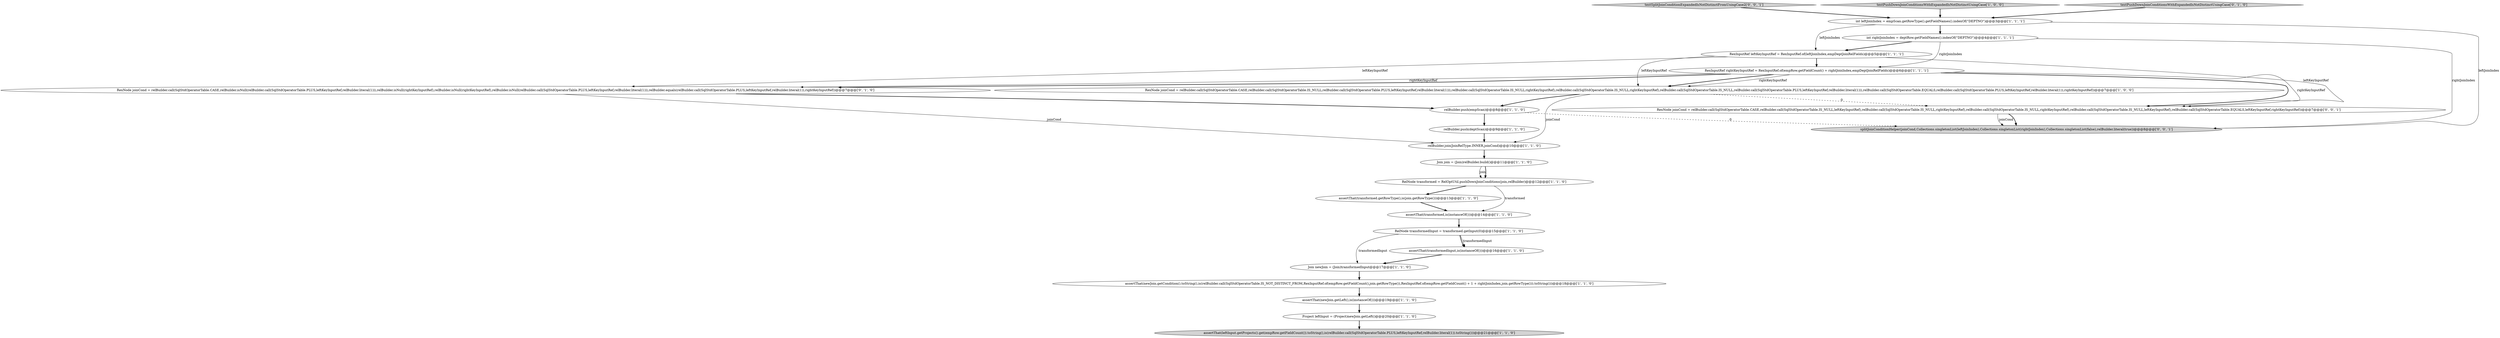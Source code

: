 digraph {
24 [style = filled, label = "splitJoinConditionHelper(joinCond,Collections.singletonList(leftJoinIndex),Collections.singletonList(rightJoinIndex),Collections.singletonList(false),relBuilder.literal(true))@@@8@@@['0', '0', '1']", fillcolor = lightgray, shape = ellipse image = "AAA0AAABBB3BBB"];
15 [style = filled, label = "assertThat(leftInput.getProjects().get(empRow.getFieldCount()).toString(),is(relBuilder.call(SqlStdOperatorTable.PLUS,leftKeyInputRef,relBuilder.literal(1)).toString()))@@@21@@@['1', '1', '0']", fillcolor = lightgray, shape = ellipse image = "AAA0AAABBB1BBB"];
11 [style = filled, label = "RelNode transformedInput = transformed.getInput(0)@@@15@@@['1', '1', '0']", fillcolor = white, shape = ellipse image = "AAA0AAABBB1BBB"];
19 [style = filled, label = "assertThat(transformedInput,is(instanceOf()))@@@16@@@['1', '1', '0']", fillcolor = white, shape = ellipse image = "AAA0AAABBB1BBB"];
21 [style = filled, label = "RexNode joinCond = relBuilder.call(SqlStdOperatorTable.CASE,relBuilder.isNull(relBuilder.call(SqlStdOperatorTable.PLUS,leftKeyInputRef,relBuilder.literal(1))),relBuilder.isNull(rightKeyInputRef),relBuilder.isNull(rightKeyInputRef),relBuilder.isNull(relBuilder.call(SqlStdOperatorTable.PLUS,leftKeyInputRef,relBuilder.literal(1))),relBuilder.equals(relBuilder.call(SqlStdOperatorTable.PLUS,leftKeyInputRef,relBuilder.literal(1)),rightKeyInputRef))@@@7@@@['0', '1', '0']", fillcolor = white, shape = ellipse image = "AAA0AAABBB2BBB"];
7 [style = filled, label = "Project leftInput = (Project)newJoin.getLeft()@@@20@@@['1', '1', '0']", fillcolor = white, shape = ellipse image = "AAA0AAABBB1BBB"];
12 [style = filled, label = "int leftJoinIndex = empScan.getRowType().getFieldNames().indexOf(\"DEPTNO\")@@@3@@@['1', '1', '1']", fillcolor = white, shape = ellipse image = "AAA0AAABBB1BBB"];
3 [style = filled, label = "assertThat(newJoin.getLeft(),is(instanceOf()))@@@19@@@['1', '1', '0']", fillcolor = white, shape = ellipse image = "AAA0AAABBB1BBB"];
22 [style = filled, label = "testSplitJoinConditionExpandedIsNotDistinctFromUsingCase2['0', '0', '1']", fillcolor = lightgray, shape = diamond image = "AAA0AAABBB3BBB"];
4 [style = filled, label = "testPushDownJoinConditionsWithExpandedIsNotDistinctUsingCase['1', '0', '0']", fillcolor = lightgray, shape = diamond image = "AAA0AAABBB1BBB"];
23 [style = filled, label = "RexNode joinCond = relBuilder.call(SqlStdOperatorTable.CASE,relBuilder.call(SqlStdOperatorTable.IS_NULL,leftKeyInputRef),relBuilder.call(SqlStdOperatorTable.IS_NULL,rightKeyInputRef),relBuilder.call(SqlStdOperatorTable.IS_NULL,rightKeyInputRef),relBuilder.call(SqlStdOperatorTable.IS_NULL,leftKeyInputRef),relBuilder.call(SqlStdOperatorTable.EQUALS,leftKeyInputRef,rightKeyInputRef))@@@7@@@['0', '0', '1']", fillcolor = white, shape = ellipse image = "AAA0AAABBB3BBB"];
18 [style = filled, label = "assertThat(transformed,is(instanceOf()))@@@14@@@['1', '1', '0']", fillcolor = white, shape = ellipse image = "AAA0AAABBB1BBB"];
16 [style = filled, label = "int rightJoinIndex = deptRow.getFieldNames().indexOf(\"DEPTNO\")@@@4@@@['1', '1', '1']", fillcolor = white, shape = ellipse image = "AAA0AAABBB1BBB"];
10 [style = filled, label = "Join newJoin = (Join)transformedInput@@@17@@@['1', '1', '0']", fillcolor = white, shape = ellipse image = "AAA0AAABBB1BBB"];
14 [style = filled, label = "RexNode joinCond = relBuilder.call(SqlStdOperatorTable.CASE,relBuilder.call(SqlStdOperatorTable.IS_NULL,relBuilder.call(SqlStdOperatorTable.PLUS,leftKeyInputRef,relBuilder.literal(1))),relBuilder.call(SqlStdOperatorTable.IS_NULL,rightKeyInputRef),relBuilder.call(SqlStdOperatorTable.IS_NULL,rightKeyInputRef),relBuilder.call(SqlStdOperatorTable.IS_NULL,relBuilder.call(SqlStdOperatorTable.PLUS,leftKeyInputRef,relBuilder.literal(1))),relBuilder.call(SqlStdOperatorTable.EQUALS,relBuilder.call(SqlStdOperatorTable.PLUS,leftKeyInputRef,relBuilder.literal(1)),rightKeyInputRef))@@@7@@@['1', '0', '0']", fillcolor = white, shape = ellipse image = "AAA0AAABBB1BBB"];
13 [style = filled, label = "RexInputRef rightKeyInputRef = RexInputRef.of(empRow.getFieldCount() + rightJoinIndex,empDeptJoinRelFields)@@@6@@@['1', '1', '1']", fillcolor = white, shape = ellipse image = "AAA0AAABBB1BBB"];
2 [style = filled, label = "assertThat(newJoin.getCondition().toString(),is(relBuilder.call(SqlStdOperatorTable.IS_NOT_DISTINCT_FROM,RexInputRef.of(empRow.getFieldCount(),join.getRowType()),RexInputRef.of(empRow.getFieldCount() + 1 + rightJoinIndex,join.getRowType())).toString()))@@@18@@@['1', '1', '0']", fillcolor = white, shape = ellipse image = "AAA0AAABBB1BBB"];
8 [style = filled, label = "relBuilder.push(deptScan)@@@9@@@['1', '1', '0']", fillcolor = white, shape = ellipse image = "AAA0AAABBB1BBB"];
20 [style = filled, label = "testPushDownJoinConditionsWithExpandedIsNotDistinctUsingCase['0', '1', '0']", fillcolor = lightgray, shape = diamond image = "AAA0AAABBB2BBB"];
6 [style = filled, label = "Join join = (Join)relBuilder.build()@@@11@@@['1', '1', '0']", fillcolor = white, shape = ellipse image = "AAA0AAABBB1BBB"];
17 [style = filled, label = "assertThat(transformed.getRowType(),is(join.getRowType()))@@@13@@@['1', '1', '0']", fillcolor = white, shape = ellipse image = "AAA0AAABBB1BBB"];
1 [style = filled, label = "relBuilder.join(JoinRelType.INNER,joinCond)@@@10@@@['1', '1', '0']", fillcolor = white, shape = ellipse image = "AAA0AAABBB1BBB"];
9 [style = filled, label = "RelNode transformed = RelOptUtil.pushDownJoinConditions(join,relBuilder)@@@12@@@['1', '1', '0']", fillcolor = white, shape = ellipse image = "AAA0AAABBB1BBB"];
5 [style = filled, label = "RexInputRef leftKeyInputRef = RexInputRef.of(leftJoinIndex,empDeptJoinRelFields)@@@5@@@['1', '1', '1']", fillcolor = white, shape = ellipse image = "AAA0AAABBB1BBB"];
0 [style = filled, label = "relBuilder.push(empScan)@@@8@@@['1', '1', '0']", fillcolor = white, shape = ellipse image = "AAA0AAABBB1BBB"];
6->9 [style = solid, label="join"];
11->10 [style = solid, label="transformedInput"];
19->10 [style = bold, label=""];
12->5 [style = solid, label="leftJoinIndex"];
10->2 [style = bold, label=""];
13->14 [style = solid, label="rightKeyInputRef"];
23->24 [style = solid, label="joinCond"];
23->24 [style = bold, label=""];
5->21 [style = solid, label="leftKeyInputRef"];
13->23 [style = bold, label=""];
16->24 [style = solid, label="rightJoinIndex"];
11->19 [style = solid, label="transformedInput"];
5->23 [style = solid, label="leftKeyInputRef"];
0->24 [style = dashed, label="0"];
14->0 [style = bold, label=""];
0->8 [style = bold, label=""];
1->6 [style = bold, label=""];
3->7 [style = bold, label=""];
5->13 [style = bold, label=""];
2->3 [style = bold, label=""];
12->16 [style = bold, label=""];
8->1 [style = bold, label=""];
6->9 [style = bold, label=""];
9->17 [style = bold, label=""];
11->19 [style = bold, label=""];
16->13 [style = solid, label="rightJoinIndex"];
4->12 [style = bold, label=""];
12->24 [style = solid, label="leftJoinIndex"];
21->1 [style = solid, label="joinCond"];
16->5 [style = bold, label=""];
9->18 [style = solid, label="transformed"];
7->15 [style = bold, label=""];
5->14 [style = solid, label="leftKeyInputRef"];
22->12 [style = bold, label=""];
13->14 [style = bold, label=""];
21->0 [style = bold, label=""];
14->23 [style = dashed, label="0"];
13->21 [style = solid, label="rightKeyInputRef"];
14->1 [style = solid, label="joinCond"];
20->12 [style = bold, label=""];
18->11 [style = bold, label=""];
13->23 [style = solid, label="rightKeyInputRef"];
13->21 [style = bold, label=""];
17->18 [style = bold, label=""];
}
